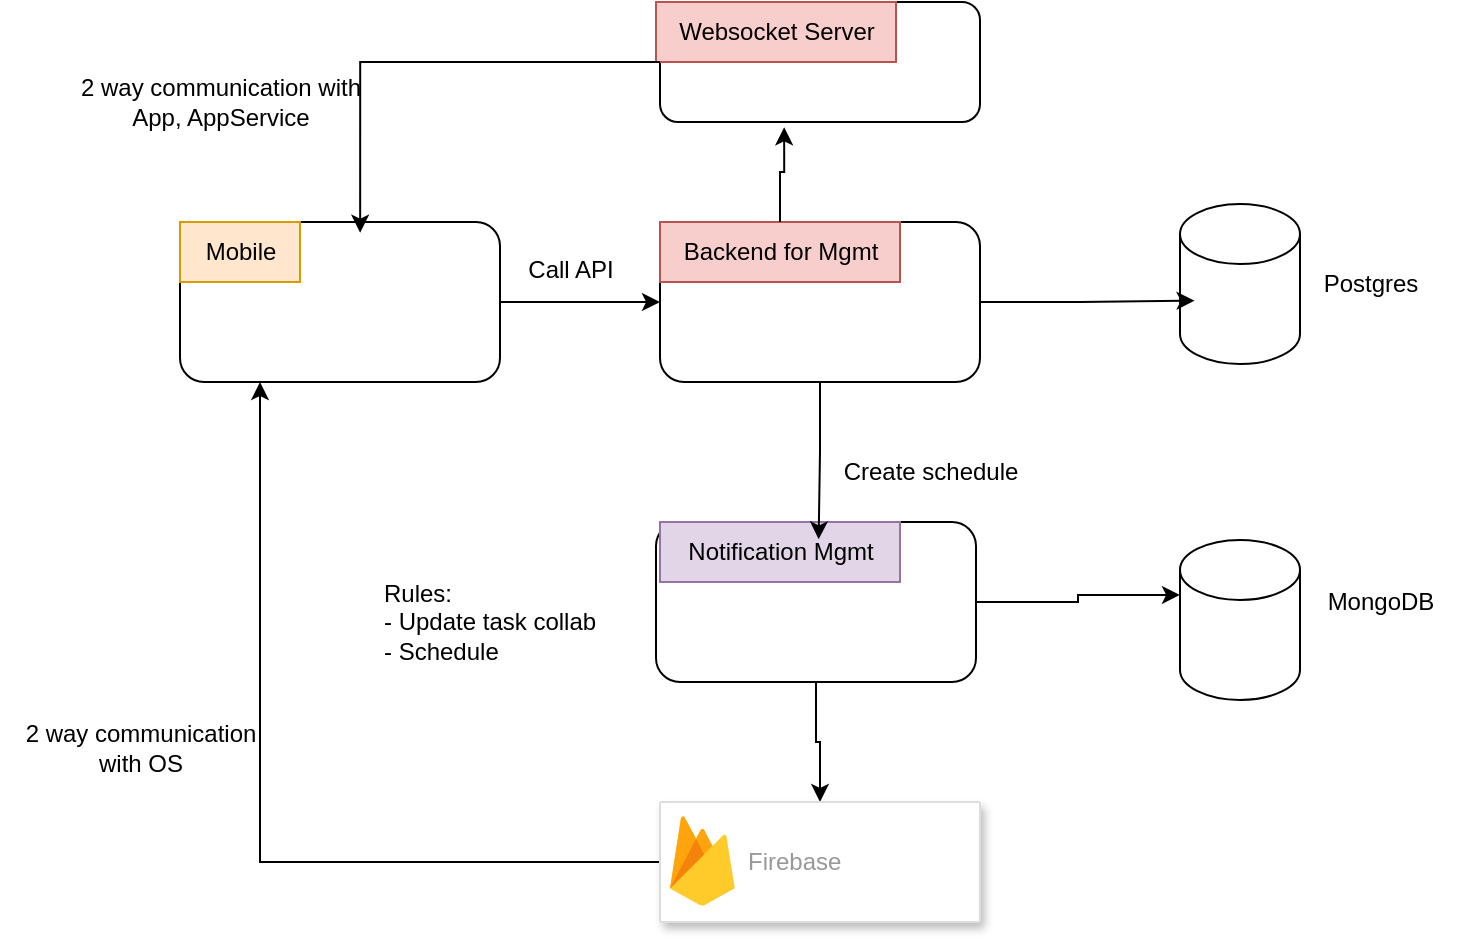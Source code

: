 <mxfile version="24.7.17" pages="2">
  <diagram name="C1" id="kNR_1Il8om0oYbwvjSjK">
    <mxGraphModel grid="1" page="1" gridSize="10" guides="1" tooltips="1" connect="1" arrows="1" fold="1" pageScale="1" pageWidth="850" pageHeight="1100" math="0" shadow="0">
      <root>
        <mxCell id="0" />
        <mxCell id="1" parent="0" />
        <mxCell id="909fOEefwF4Z3dxN_E-W-7" style="edgeStyle=orthogonalEdgeStyle;rounded=0;orthogonalLoop=1;jettySize=auto;html=1;entryX=0;entryY=0.5;entryDx=0;entryDy=0;" edge="1" parent="1" source="909fOEefwF4Z3dxN_E-W-1" target="909fOEefwF4Z3dxN_E-W-4">
          <mxGeometry relative="1" as="geometry" />
        </mxCell>
        <mxCell id="909fOEefwF4Z3dxN_E-W-1" value="" style="rounded=1;whiteSpace=wrap;html=1;" vertex="1" parent="1">
          <mxGeometry x="90" y="170" width="160" height="80" as="geometry" />
        </mxCell>
        <mxCell id="909fOEefwF4Z3dxN_E-W-2" value="Mobile" style="text;html=1;align=center;verticalAlign=middle;resizable=0;points=[];autosize=1;strokeColor=#d79b00;fillColor=#ffe6cc;" vertex="1" parent="1">
          <mxGeometry x="90" y="170" width="60" height="30" as="geometry" />
        </mxCell>
        <mxCell id="909fOEefwF4Z3dxN_E-W-3" value="" style="shape=image;verticalLabelPosition=bottom;labelBackgroundColor=default;verticalAlign=top;aspect=fixed;imageAspect=0;image=https://upload.wikimedia.org/wikipedia/commons/thumb/4/44/Google-flutter-logo.svg/2560px-Google-flutter-logo.svg.png;" vertex="1" parent="1">
          <mxGeometry x="110" y="209.28" width="110" height="31.44" as="geometry" />
        </mxCell>
        <mxCell id="909fOEefwF4Z3dxN_E-W-4" value="" style="rounded=1;whiteSpace=wrap;html=1;" vertex="1" parent="1">
          <mxGeometry x="330" y="170" width="160" height="80" as="geometry" />
        </mxCell>
        <mxCell id="909fOEefwF4Z3dxN_E-W-5" value="Backend for Mgmt" style="text;html=1;align=center;verticalAlign=middle;resizable=0;points=[];autosize=1;strokeColor=#b85450;fillColor=#f8cecc;" vertex="1" parent="1">
          <mxGeometry x="330" y="170" width="120" height="30" as="geometry" />
        </mxCell>
        <mxCell id="909fOEefwF4Z3dxN_E-W-6" value="" style="shape=image;verticalLabelPosition=bottom;labelBackgroundColor=default;verticalAlign=top;aspect=fixed;imageAspect=0;image=https://upload.wikimedia.org/wikipedia/commons/d/d9/Node.js_logo.svg;" vertex="1" parent="1">
          <mxGeometry x="370" y="209.28" width="80" height="48.95" as="geometry" />
        </mxCell>
        <mxCell id="909fOEefwF4Z3dxN_E-W-8" value="Call API" style="text;html=1;align=center;verticalAlign=middle;resizable=0;points=[];autosize=1;strokeColor=none;fillColor=none;" vertex="1" parent="1">
          <mxGeometry x="250" y="179.28" width="70" height="30" as="geometry" />
        </mxCell>
        <mxCell id="909fOEefwF4Z3dxN_E-W-18" style="edgeStyle=orthogonalEdgeStyle;rounded=0;orthogonalLoop=1;jettySize=auto;html=1;entryX=0.5;entryY=0;entryDx=0;entryDy=0;" edge="1" parent="1" source="909fOEefwF4Z3dxN_E-W-9" target="909fOEefwF4Z3dxN_E-W-16">
          <mxGeometry relative="1" as="geometry" />
        </mxCell>
        <mxCell id="909fOEefwF4Z3dxN_E-W-9" value="" style="rounded=1;whiteSpace=wrap;html=1;" vertex="1" parent="1">
          <mxGeometry x="328" y="320" width="160" height="80" as="geometry" />
        </mxCell>
        <mxCell id="909fOEefwF4Z3dxN_E-W-10" value="Notification Mgmt" style="text;html=1;align=center;verticalAlign=middle;resizable=0;points=[];autosize=1;strokeColor=#9673a6;fillColor=#e1d5e7;" vertex="1" parent="1">
          <mxGeometry x="330" y="320" width="120" height="30" as="geometry" />
        </mxCell>
        <mxCell id="909fOEefwF4Z3dxN_E-W-11" value="" style="shape=image;verticalLabelPosition=bottom;labelBackgroundColor=default;verticalAlign=top;aspect=fixed;imageAspect=0;image=https://upload.wikimedia.org/wikipedia/commons/d/d9/Node.js_logo.svg;" vertex="1" parent="1">
          <mxGeometry x="368" y="360" width="80" height="48.95" as="geometry" />
        </mxCell>
        <mxCell id="909fOEefwF4Z3dxN_E-W-13" value="Rules:&lt;br&gt;- Update task collab&lt;div&gt;- Schedule&lt;/div&gt;" style="text;html=1;align=left;verticalAlign=middle;resizable=0;points=[];autosize=1;strokeColor=none;fillColor=none;" vertex="1" parent="1">
          <mxGeometry x="190" y="340" width="130" height="60" as="geometry" />
        </mxCell>
        <mxCell id="909fOEefwF4Z3dxN_E-W-14" style="edgeStyle=orthogonalEdgeStyle;rounded=0;orthogonalLoop=1;jettySize=auto;html=1;entryX=0.661;entryY=0.289;entryDx=0;entryDy=0;entryPerimeter=0;" edge="1" parent="1" source="909fOEefwF4Z3dxN_E-W-4" target="909fOEefwF4Z3dxN_E-W-10">
          <mxGeometry relative="1" as="geometry" />
        </mxCell>
        <mxCell id="909fOEefwF4Z3dxN_E-W-15" value="Create schedule" style="text;html=1;align=center;verticalAlign=middle;resizable=0;points=[];autosize=1;strokeColor=none;fillColor=none;" vertex="1" parent="1">
          <mxGeometry x="410" y="280" width="110" height="30" as="geometry" />
        </mxCell>
        <mxCell id="909fOEefwF4Z3dxN_E-W-19" style="edgeStyle=orthogonalEdgeStyle;rounded=0;orthogonalLoop=1;jettySize=auto;html=1;entryX=0.25;entryY=1;entryDx=0;entryDy=0;" edge="1" parent="1" source="909fOEefwF4Z3dxN_E-W-16" target="909fOEefwF4Z3dxN_E-W-1">
          <mxGeometry relative="1" as="geometry" />
        </mxCell>
        <mxCell id="909fOEefwF4Z3dxN_E-W-16" value="" style="strokeColor=#dddddd;shadow=1;strokeWidth=1;rounded=1;absoluteArcSize=1;arcSize=2;" vertex="1" parent="1">
          <mxGeometry x="330" y="460" width="160" height="60" as="geometry" />
        </mxCell>
        <mxCell id="909fOEefwF4Z3dxN_E-W-17" value="Firebase" style="sketch=0;dashed=0;connectable=0;html=1;fillColor=#5184F3;strokeColor=none;shape=mxgraph.gcp2.firebase;part=1;labelPosition=right;verticalLabelPosition=middle;align=left;verticalAlign=middle;spacingLeft=5;fontColor=#999999;fontSize=12;" vertex="1" parent="909fOEefwF4Z3dxN_E-W-16">
          <mxGeometry width="32.4" height="45" relative="1" as="geometry">
            <mxPoint x="5" y="7" as="offset" />
          </mxGeometry>
        </mxCell>
        <mxCell id="909fOEefwF4Z3dxN_E-W-20" value="2 way communication&lt;div&gt;with OS&lt;/div&gt;" style="text;html=1;align=center;verticalAlign=middle;resizable=0;points=[];autosize=1;strokeColor=none;fillColor=none;" vertex="1" parent="1">
          <mxGeometry y="413" width="140" height="40" as="geometry" />
        </mxCell>
        <mxCell id="909fOEefwF4Z3dxN_E-W-21" value="" style="rounded=1;whiteSpace=wrap;html=1;" vertex="1" parent="1">
          <mxGeometry x="330" y="60" width="160" height="60" as="geometry" />
        </mxCell>
        <mxCell id="909fOEefwF4Z3dxN_E-W-22" value="Websocket Server" style="text;html=1;align=center;verticalAlign=middle;resizable=0;points=[];autosize=1;strokeColor=#b85450;fillColor=#f8cecc;" vertex="1" parent="1">
          <mxGeometry x="328" y="60" width="120" height="30" as="geometry" />
        </mxCell>
        <mxCell id="909fOEefwF4Z3dxN_E-W-23" style="edgeStyle=orthogonalEdgeStyle;rounded=0;orthogonalLoop=1;jettySize=auto;html=1;entryX=0.388;entryY=1.044;entryDx=0;entryDy=0;entryPerimeter=0;" edge="1" parent="1" source="909fOEefwF4Z3dxN_E-W-5" target="909fOEefwF4Z3dxN_E-W-21">
          <mxGeometry relative="1" as="geometry" />
        </mxCell>
        <mxCell id="909fOEefwF4Z3dxN_E-W-24" style="edgeStyle=orthogonalEdgeStyle;rounded=0;orthogonalLoop=1;jettySize=auto;html=1;entryX=0.563;entryY=0.067;entryDx=0;entryDy=0;entryPerimeter=0;" edge="1" parent="1" source="909fOEefwF4Z3dxN_E-W-21" target="909fOEefwF4Z3dxN_E-W-1">
          <mxGeometry relative="1" as="geometry" />
        </mxCell>
        <mxCell id="909fOEefwF4Z3dxN_E-W-25" value="2 way communication with&lt;div&gt;App, AppService&lt;/div&gt;" style="text;html=1;align=center;verticalAlign=middle;resizable=0;points=[];autosize=1;strokeColor=none;fillColor=none;" vertex="1" parent="1">
          <mxGeometry x="30" y="90" width="160" height="40" as="geometry" />
        </mxCell>
        <mxCell id="909fOEefwF4Z3dxN_E-W-26" value="" style="shape=cylinder3;whiteSpace=wrap;html=1;boundedLbl=1;backgroundOutline=1;size=15;" vertex="1" parent="1">
          <mxGeometry x="590" y="161" width="60" height="80" as="geometry" />
        </mxCell>
        <mxCell id="909fOEefwF4Z3dxN_E-W-27" style="edgeStyle=orthogonalEdgeStyle;rounded=0;orthogonalLoop=1;jettySize=auto;html=1;entryX=0.122;entryY=0.604;entryDx=0;entryDy=0;entryPerimeter=0;" edge="1" parent="1" source="909fOEefwF4Z3dxN_E-W-4" target="909fOEefwF4Z3dxN_E-W-26">
          <mxGeometry relative="1" as="geometry" />
        </mxCell>
        <mxCell id="909fOEefwF4Z3dxN_E-W-28" value="" style="shape=cylinder3;whiteSpace=wrap;html=1;boundedLbl=1;backgroundOutline=1;size=15;" vertex="1" parent="1">
          <mxGeometry x="590" y="328.95" width="60" height="80" as="geometry" />
        </mxCell>
        <mxCell id="909fOEefwF4Z3dxN_E-W-29" style="edgeStyle=orthogonalEdgeStyle;rounded=0;orthogonalLoop=1;jettySize=auto;html=1;entryX=0;entryY=0;entryDx=0;entryDy=27.5;entryPerimeter=0;" edge="1" parent="1" source="909fOEefwF4Z3dxN_E-W-9" target="909fOEefwF4Z3dxN_E-W-28">
          <mxGeometry relative="1" as="geometry" />
        </mxCell>
        <mxCell id="909fOEefwF4Z3dxN_E-W-30" value="MongoDB" style="text;html=1;align=center;verticalAlign=middle;resizable=0;points=[];autosize=1;strokeColor=none;fillColor=none;" vertex="1" parent="1">
          <mxGeometry x="650" y="345" width="80" height="30" as="geometry" />
        </mxCell>
        <mxCell id="909fOEefwF4Z3dxN_E-W-31" value="Postgres" style="text;html=1;align=center;verticalAlign=middle;resizable=0;points=[];autosize=1;strokeColor=none;fillColor=none;" vertex="1" parent="1">
          <mxGeometry x="650" y="186" width="70" height="30" as="geometry" />
        </mxCell>
      </root>
    </mxGraphModel>
  </diagram>
  <diagram name="Infra" id="V54Rm9DNg6mNzVKAfNGz">
    <mxGraphModel grid="1" page="1" gridSize="10" guides="1" tooltips="1" connect="1" arrows="1" fold="1" pageScale="1" pageWidth="850" pageHeight="1100" math="0" shadow="0">
      <root>
        <mxCell id="bu0K0QvERHHZfACwBAh--0" />
        <mxCell id="bu0K0QvERHHZfACwBAh--1" parent="bu0K0QvERHHZfACwBAh--0" />
        <mxCell id="t-SPTYhIIlKbrrQGKQca-3" value="" style="rounded=1;whiteSpace=wrap;html=1;" vertex="1" parent="bu0K0QvERHHZfACwBAh--1">
          <mxGeometry x="540" y="183.5" width="271" height="320" as="geometry" />
        </mxCell>
        <mxCell id="bu0K0QvERHHZfACwBAh--3" value="" style="rounded=1;whiteSpace=wrap;html=1;" parent="bu0K0QvERHHZfACwBAh--1" vertex="1">
          <mxGeometry x="90" y="170" width="160" height="80" as="geometry" />
        </mxCell>
        <mxCell id="bu0K0QvERHHZfACwBAh--4" value="Mobile" style="text;html=1;align=center;verticalAlign=middle;resizable=0;points=[];autosize=1;strokeColor=#d79b00;fillColor=#ffe6cc;" parent="bu0K0QvERHHZfACwBAh--1" vertex="1">
          <mxGeometry x="90" y="170" width="60" height="30" as="geometry" />
        </mxCell>
        <mxCell id="bu0K0QvERHHZfACwBAh--5" value="" style="shape=image;verticalLabelPosition=bottom;labelBackgroundColor=default;verticalAlign=top;aspect=fixed;imageAspect=0;image=https://upload.wikimedia.org/wikipedia/commons/thumb/4/44/Google-flutter-logo.svg/2560px-Google-flutter-logo.svg.png;" parent="bu0K0QvERHHZfACwBAh--1" vertex="1">
          <mxGeometry x="110" y="209.28" width="110" height="31.44" as="geometry" />
        </mxCell>
        <mxCell id="bu0K0QvERHHZfACwBAh--6" value="" style="rounded=1;whiteSpace=wrap;html=1;" parent="bu0K0QvERHHZfACwBAh--1" vertex="1">
          <mxGeometry x="591" y="280.27" width="160" height="80" as="geometry" />
        </mxCell>
        <mxCell id="bu0K0QvERHHZfACwBAh--7" value="Backend for Mgmt" style="text;html=1;align=center;verticalAlign=middle;resizable=0;points=[];autosize=1;strokeColor=#b85450;fillColor=#f8cecc;" parent="bu0K0QvERHHZfACwBAh--1" vertex="1">
          <mxGeometry x="591" y="280.27" width="120" height="30" as="geometry" />
        </mxCell>
        <mxCell id="bu0K0QvERHHZfACwBAh--8" value="" style="shape=image;verticalLabelPosition=bottom;labelBackgroundColor=default;verticalAlign=top;aspect=fixed;imageAspect=0;image=https://upload.wikimedia.org/wikipedia/commons/d/d9/Node.js_logo.svg;" parent="bu0K0QvERHHZfACwBAh--1" vertex="1">
          <mxGeometry x="631" y="319.55" width="80" height="48.95" as="geometry" />
        </mxCell>
        <mxCell id="bu0K0QvERHHZfACwBAh--9" value="Call API" style="text;html=1;align=center;verticalAlign=middle;resizable=0;points=[];autosize=1;strokeColor=none;fillColor=none;" parent="bu0K0QvERHHZfACwBAh--1" vertex="1">
          <mxGeometry x="180" y="130" width="70" height="30" as="geometry" />
        </mxCell>
        <mxCell id="t-SPTYhIIlKbrrQGKQca-12" style="edgeStyle=orthogonalEdgeStyle;rounded=0;orthogonalLoop=1;jettySize=auto;html=1;entryX=0;entryY=0.5;entryDx=0;entryDy=0;" edge="1" parent="bu0K0QvERHHZfACwBAh--1" source="bu0K0QvERHHZfACwBAh--11">
          <mxGeometry relative="1" as="geometry">
            <mxPoint x="850" y="432.02" as="targetPoint" />
          </mxGeometry>
        </mxCell>
        <mxCell id="bu0K0QvERHHZfACwBAh--11" value="" style="rounded=1;whiteSpace=wrap;html=1;" parent="bu0K0QvERHHZfACwBAh--1" vertex="1">
          <mxGeometry x="591" y="392.02" width="160" height="80" as="geometry" />
        </mxCell>
        <mxCell id="bu0K0QvERHHZfACwBAh--12" value="Notification Mgmt" style="text;html=1;align=center;verticalAlign=middle;resizable=0;points=[];autosize=1;strokeColor=#9673a6;fillColor=#e1d5e7;" parent="bu0K0QvERHHZfACwBAh--1" vertex="1">
          <mxGeometry x="593" y="392.02" width="120" height="30" as="geometry" />
        </mxCell>
        <mxCell id="bu0K0QvERHHZfACwBAh--13" value="" style="shape=image;verticalLabelPosition=bottom;labelBackgroundColor=default;verticalAlign=top;aspect=fixed;imageAspect=0;image=https://upload.wikimedia.org/wikipedia/commons/d/d9/Node.js_logo.svg;" parent="bu0K0QvERHHZfACwBAh--1" vertex="1">
          <mxGeometry x="631" y="432.02" width="80" height="48.95" as="geometry" />
        </mxCell>
        <mxCell id="bu0K0QvERHHZfACwBAh--21" value="" style="rounded=1;whiteSpace=wrap;html=1;" parent="bu0K0QvERHHZfACwBAh--1" vertex="1">
          <mxGeometry x="633" y="195" width="138" height="60" as="geometry" />
        </mxCell>
        <mxCell id="bu0K0QvERHHZfACwBAh--22" value="Websocket Server" style="text;html=1;align=center;verticalAlign=middle;resizable=0;points=[];autosize=1;strokeColor=#b85450;fillColor=#f8cecc;" parent="bu0K0QvERHHZfACwBAh--1" vertex="1">
          <mxGeometry x="631" y="195" width="120" height="30" as="geometry" />
        </mxCell>
        <mxCell id="bu0K0QvERHHZfACwBAh--25" value="2 way communication with&lt;div&gt;App, AppService&lt;/div&gt;" style="text;html=1;align=center;verticalAlign=middle;resizable=0;points=[];autosize=1;strokeColor=none;fillColor=none;" parent="bu0K0QvERHHZfACwBAh--1" vertex="1">
          <mxGeometry x="30" y="90" width="160" height="40" as="geometry" />
        </mxCell>
        <mxCell id="bu0K0QvERHHZfACwBAh--26" value="" style="shape=cylinder3;whiteSpace=wrap;html=1;boundedLbl=1;backgroundOutline=1;size=15;" parent="bu0K0QvERHHZfACwBAh--1" vertex="1">
          <mxGeometry x="870" y="392.02" width="60" height="80" as="geometry" />
        </mxCell>
        <mxCell id="bu0K0QvERHHZfACwBAh--31" value="Postgres" style="text;html=1;align=center;verticalAlign=middle;resizable=0;points=[];autosize=1;strokeColor=none;fillColor=none;" parent="bu0K0QvERHHZfACwBAh--1" vertex="1">
          <mxGeometry x="830" y="160" width="70" height="30" as="geometry" />
        </mxCell>
        <mxCell id="t-SPTYhIIlKbrrQGKQca-6" style="edgeStyle=orthogonalEdgeStyle;rounded=0;orthogonalLoop=1;jettySize=auto;html=1;" edge="1" parent="bu0K0QvERHHZfACwBAh--1" source="t-SPTYhIIlKbrrQGKQca-0" target="t-SPTYhIIlKbrrQGKQca-2">
          <mxGeometry relative="1" as="geometry" />
        </mxCell>
        <mxCell id="t-SPTYhIIlKbrrQGKQca-7" style="edgeStyle=orthogonalEdgeStyle;rounded=0;orthogonalLoop=1;jettySize=auto;html=1;" edge="1" parent="bu0K0QvERHHZfACwBAh--1" source="t-SPTYhIIlKbrrQGKQca-0" target="t-SPTYhIIlKbrrQGKQca-5">
          <mxGeometry relative="1" as="geometry" />
        </mxCell>
        <mxCell id="t-SPTYhIIlKbrrQGKQca-0" value="" style="image;sketch=0;aspect=fixed;html=1;points=[];align=center;fontSize=12;image=img/lib/mscae/Front_Doors.svg;" vertex="1" parent="bu0K0QvERHHZfACwBAh--1">
          <mxGeometry x="300" y="179.5" width="69.32" height="61" as="geometry" />
        </mxCell>
        <mxCell id="t-SPTYhIIlKbrrQGKQca-1" style="edgeStyle=orthogonalEdgeStyle;rounded=0;orthogonalLoop=1;jettySize=auto;html=1;entryX=0;entryY=0.522;entryDx=0;entryDy=0;entryPerimeter=0;" edge="1" parent="bu0K0QvERHHZfACwBAh--1" source="bu0K0QvERHHZfACwBAh--3" target="t-SPTYhIIlKbrrQGKQca-0">
          <mxGeometry relative="1" as="geometry" />
        </mxCell>
        <mxCell id="t-SPTYhIIlKbrrQGKQca-2" value="" style="sketch=0;outlineConnect=0;fontColor=#232F3E;gradientColor=none;fillColor=#7AA116;strokeColor=none;dashed=0;verticalLabelPosition=bottom;verticalAlign=top;align=center;html=1;fontSize=12;fontStyle=0;aspect=fixed;pointerEvents=1;shape=mxgraph.aws4.file_cache_s3_linked_datasets;" vertex="1" parent="bu0K0QvERHHZfACwBAh--1">
          <mxGeometry x="400" y="41" width="78" height="78" as="geometry" />
        </mxCell>
        <mxCell id="t-SPTYhIIlKbrrQGKQca-4" value="" style="sketch=0;points=[[0,0,0],[0.25,0,0],[0.5,0,0],[0.75,0,0],[1,0,0],[0,1,0],[0.25,1,0],[0.5,1,0],[0.75,1,0],[1,1,0],[0,0.25,0],[0,0.5,0],[0,0.75,0],[1,0.25,0],[1,0.5,0],[1,0.75,0]];outlineConnect=0;fontColor=#232F3E;fillColor=#ED7100;strokeColor=#ffffff;dashed=0;verticalLabelPosition=bottom;verticalAlign=top;align=center;html=1;fontSize=12;fontStyle=0;aspect=fixed;shape=mxgraph.aws4.resourceIcon;resIcon=mxgraph.aws4.ecs_anywhere;" vertex="1" parent="bu0K0QvERHHZfACwBAh--1">
          <mxGeometry x="540" y="179.5" width="64" height="64" as="geometry" />
        </mxCell>
        <mxCell id="t-SPTYhIIlKbrrQGKQca-9" value="" style="edgeStyle=orthogonalEdgeStyle;rounded=0;orthogonalLoop=1;jettySize=auto;html=1;entryX=-0.015;entryY=0.347;entryDx=0;entryDy=0;entryPerimeter=0;" edge="1" parent="bu0K0QvERHHZfACwBAh--1" source="t-SPTYhIIlKbrrQGKQca-5" target="t-SPTYhIIlKbrrQGKQca-3">
          <mxGeometry relative="1" as="geometry" />
        </mxCell>
        <mxCell id="t-SPTYhIIlKbrrQGKQca-5" value="" style="outlineConnect=0;dashed=0;verticalLabelPosition=bottom;verticalAlign=top;align=center;html=1;shape=mxgraph.aws3.api_gateway;fillColor=#D9A741;gradientColor=none;" vertex="1" parent="bu0K0QvERHHZfACwBAh--1">
          <mxGeometry x="400" y="250" width="76.5" height="93" as="geometry" />
        </mxCell>
        <mxCell id="t-SPTYhIIlKbrrQGKQca-13" value="Mongo" style="text;html=1;align=center;verticalAlign=middle;resizable=0;points=[];autosize=1;strokeColor=none;fillColor=none;" vertex="1" parent="bu0K0QvERHHZfACwBAh--1">
          <mxGeometry x="870" y="360.27" width="60" height="30" as="geometry" />
        </mxCell>
        <mxCell id="t-SPTYhIIlKbrrQGKQca-14" value="" style="strokeColor=#dddddd;shadow=1;strokeWidth=1;rounded=1;absoluteArcSize=1;arcSize=2;" vertex="1" parent="bu0K0QvERHHZfACwBAh--1">
          <mxGeometry x="580" y="540" width="160" height="60" as="geometry" />
        </mxCell>
        <mxCell id="t-SPTYhIIlKbrrQGKQca-15" value="Firebase" style="sketch=0;dashed=0;connectable=0;html=1;fillColor=#5184F3;strokeColor=none;shape=mxgraph.gcp2.firebase;part=1;labelPosition=right;verticalLabelPosition=middle;align=left;verticalAlign=middle;spacingLeft=5;fontColor=#999999;fontSize=12;" vertex="1" parent="t-SPTYhIIlKbrrQGKQca-14">
          <mxGeometry width="32.4" height="45" relative="1" as="geometry">
            <mxPoint x="5" y="7" as="offset" />
          </mxGeometry>
        </mxCell>
        <mxCell id="t-SPTYhIIlKbrrQGKQca-16" style="edgeStyle=orthogonalEdgeStyle;rounded=0;orthogonalLoop=1;jettySize=auto;html=1;entryX=0.554;entryY=0.133;entryDx=0;entryDy=0;entryPerimeter=0;" edge="1" parent="bu0K0QvERHHZfACwBAh--1" source="bu0K0QvERHHZfACwBAh--13" target="t-SPTYhIIlKbrrQGKQca-14">
          <mxGeometry relative="1" as="geometry" />
        </mxCell>
        <mxCell id="t-SPTYhIIlKbrrQGKQca-17" value="" style="shape=cylinder3;whiteSpace=wrap;html=1;boundedLbl=1;backgroundOutline=1;size=15;" vertex="1" parent="bu0K0QvERHHZfACwBAh--1">
          <mxGeometry x="870" y="195.0" width="60" height="80" as="geometry" />
        </mxCell>
        <mxCell id="t-SPTYhIIlKbrrQGKQca-18" style="edgeStyle=orthogonalEdgeStyle;rounded=0;orthogonalLoop=1;jettySize=auto;html=1;entryX=0;entryY=0.5;entryDx=0;entryDy=0;entryPerimeter=0;" edge="1" parent="bu0K0QvERHHZfACwBAh--1" source="bu0K0QvERHHZfACwBAh--6" target="t-SPTYhIIlKbrrQGKQca-17">
          <mxGeometry relative="1" as="geometry" />
        </mxCell>
        <mxCell id="t-SPTYhIIlKbrrQGKQca-19" value="CloudWatch" style="rounded=1;whiteSpace=wrap;html=1;" vertex="1" parent="bu0K0QvERHHZfACwBAh--1">
          <mxGeometry x="550" y="70" width="360" height="60" as="geometry" />
        </mxCell>
        <mxCell id="t-SPTYhIIlKbrrQGKQca-20" style="edgeStyle=orthogonalEdgeStyle;rounded=0;orthogonalLoop=1;jettySize=auto;html=1;entryX=0.86;entryY=0.038;entryDx=0;entryDy=0;entryPerimeter=0;" edge="1" parent="bu0K0QvERHHZfACwBAh--1" source="t-SPTYhIIlKbrrQGKQca-19" target="bu0K0QvERHHZfACwBAh--6">
          <mxGeometry relative="1" as="geometry" />
        </mxCell>
        <mxCell id="t-SPTYhIIlKbrrQGKQca-21" value="Static" style="text;html=1;align=center;verticalAlign=middle;resizable=0;points=[];autosize=1;strokeColor=none;fillColor=none;" vertex="1" parent="bu0K0QvERHHZfACwBAh--1">
          <mxGeometry x="345" y="98" width="50" height="30" as="geometry" />
        </mxCell>
        <mxCell id="t-SPTYhIIlKbrrQGKQca-22" value="Non-static" style="text;html=1;align=center;verticalAlign=middle;resizable=0;points=[];autosize=1;strokeColor=none;fillColor=none;" vertex="1" parent="bu0K0QvERHHZfACwBAh--1">
          <mxGeometry x="320" y="289.55" width="80" height="30" as="geometry" />
        </mxCell>
      </root>
    </mxGraphModel>
  </diagram>
</mxfile>

